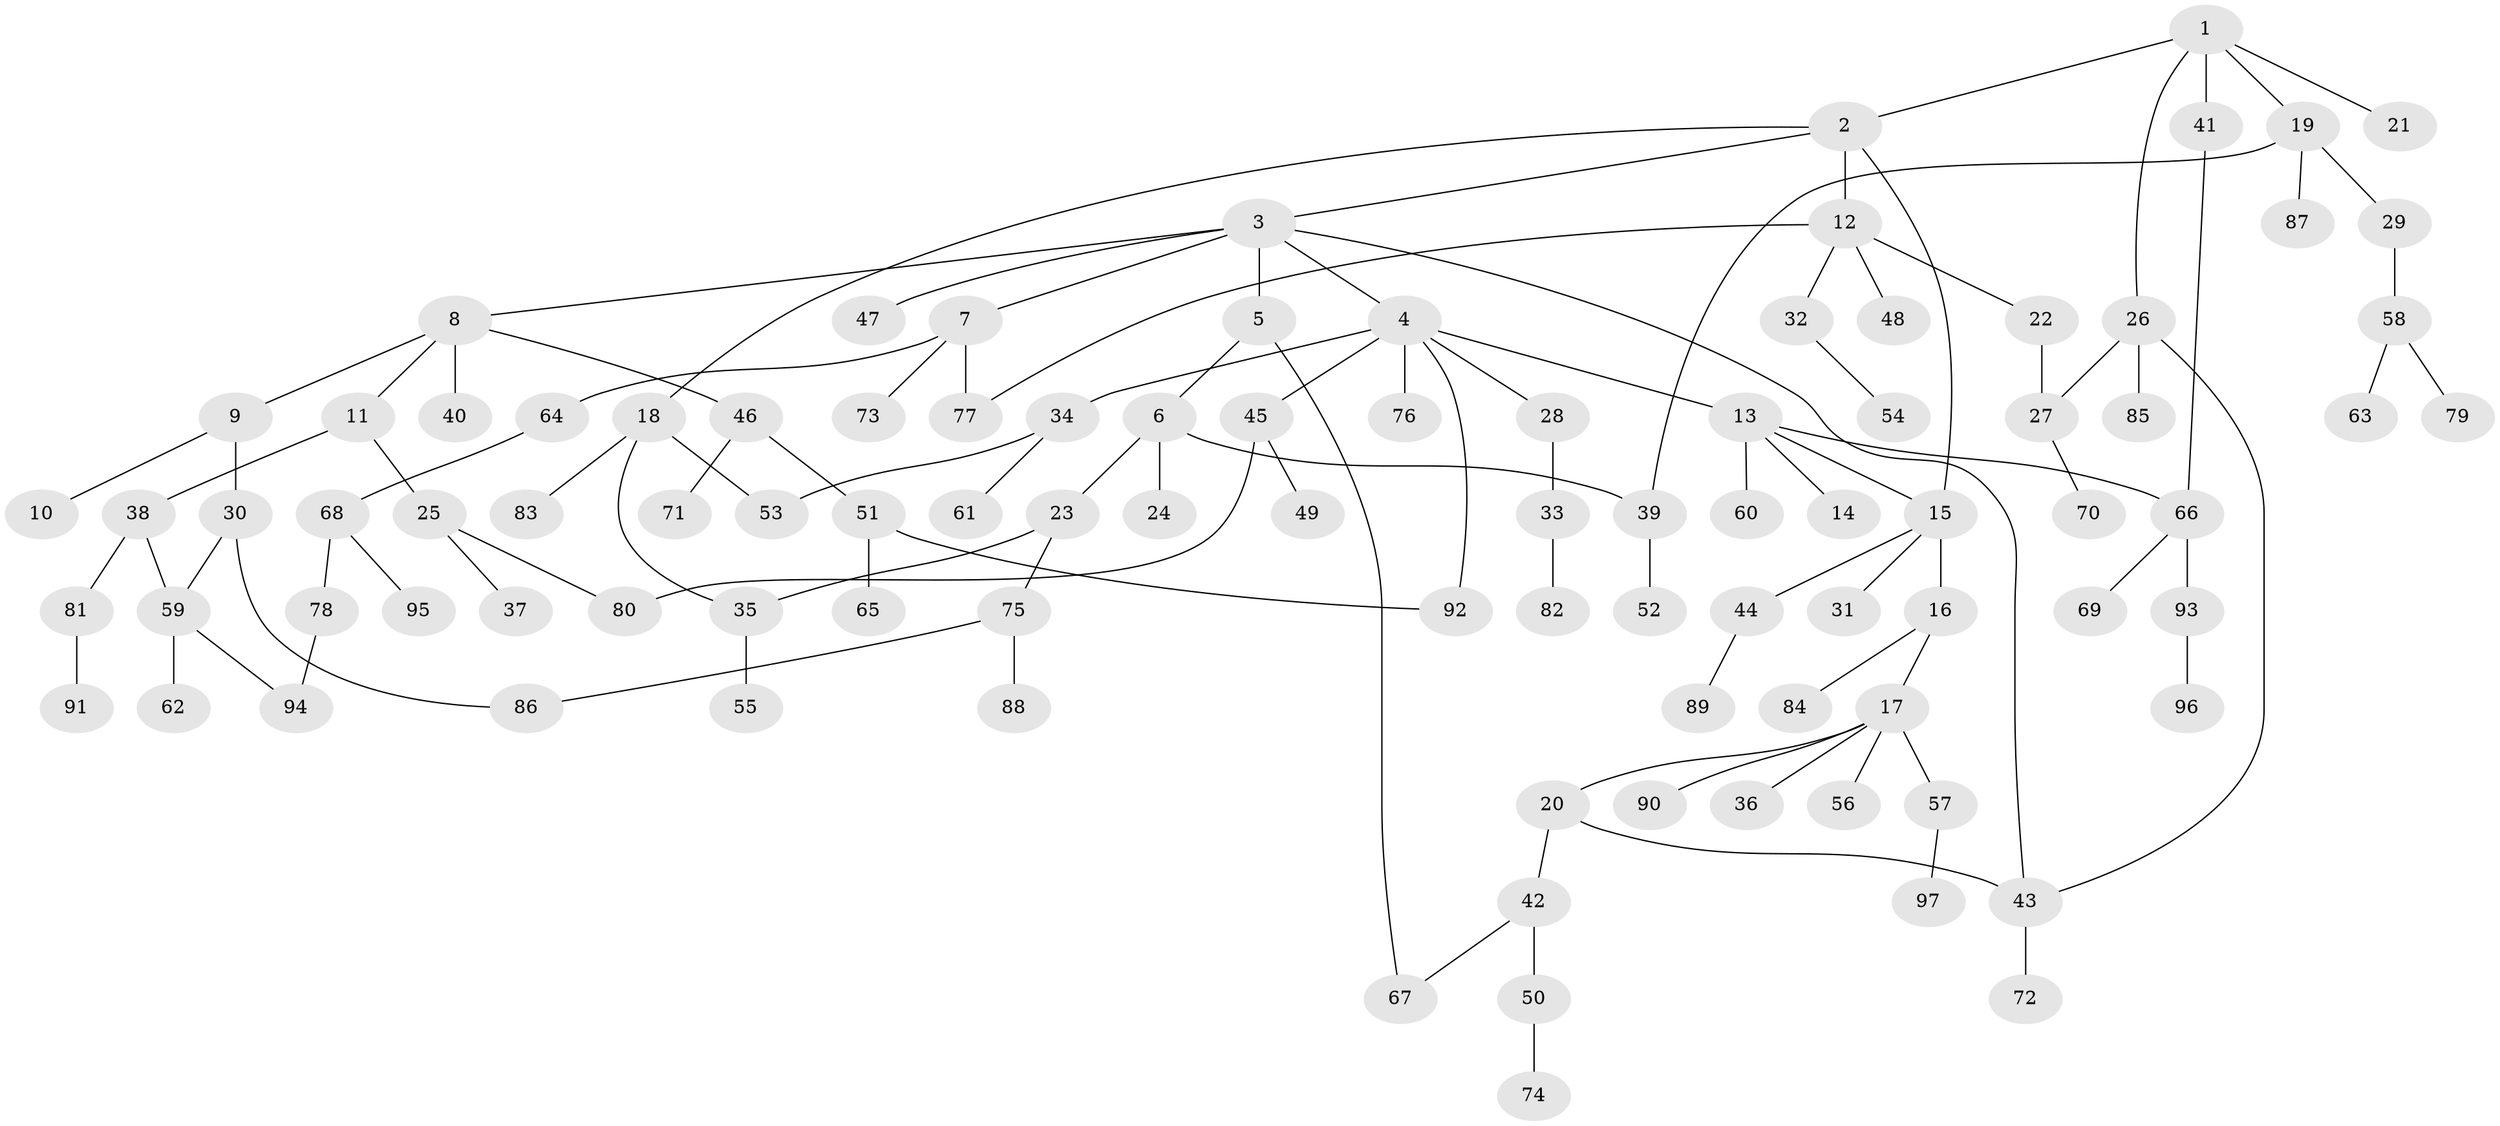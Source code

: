 // coarse degree distribution, {5: 0.029411764705882353, 4: 0.07352941176470588, 3: 0.27941176470588236, 2: 0.36764705882352944, 6: 0.029411764705882353, 1: 0.22058823529411764}
// Generated by graph-tools (version 1.1) at 2025/36/03/04/25 23:36:12]
// undirected, 97 vertices, 111 edges
graph export_dot {
  node [color=gray90,style=filled];
  1;
  2;
  3;
  4;
  5;
  6;
  7;
  8;
  9;
  10;
  11;
  12;
  13;
  14;
  15;
  16;
  17;
  18;
  19;
  20;
  21;
  22;
  23;
  24;
  25;
  26;
  27;
  28;
  29;
  30;
  31;
  32;
  33;
  34;
  35;
  36;
  37;
  38;
  39;
  40;
  41;
  42;
  43;
  44;
  45;
  46;
  47;
  48;
  49;
  50;
  51;
  52;
  53;
  54;
  55;
  56;
  57;
  58;
  59;
  60;
  61;
  62;
  63;
  64;
  65;
  66;
  67;
  68;
  69;
  70;
  71;
  72;
  73;
  74;
  75;
  76;
  77;
  78;
  79;
  80;
  81;
  82;
  83;
  84;
  85;
  86;
  87;
  88;
  89;
  90;
  91;
  92;
  93;
  94;
  95;
  96;
  97;
  1 -- 2;
  1 -- 19;
  1 -- 21;
  1 -- 26;
  1 -- 41;
  2 -- 3;
  2 -- 12;
  2 -- 18;
  2 -- 15;
  3 -- 4;
  3 -- 5;
  3 -- 7;
  3 -- 8;
  3 -- 47;
  3 -- 43;
  4 -- 13;
  4 -- 28;
  4 -- 34;
  4 -- 45;
  4 -- 76;
  4 -- 92;
  5 -- 6;
  5 -- 67;
  6 -- 23;
  6 -- 24;
  6 -- 39;
  7 -- 64;
  7 -- 73;
  7 -- 77;
  8 -- 9;
  8 -- 11;
  8 -- 40;
  8 -- 46;
  9 -- 10;
  9 -- 30;
  11 -- 25;
  11 -- 38;
  12 -- 22;
  12 -- 32;
  12 -- 48;
  12 -- 77;
  13 -- 14;
  13 -- 15;
  13 -- 60;
  13 -- 66;
  15 -- 16;
  15 -- 31;
  15 -- 44;
  16 -- 17;
  16 -- 84;
  17 -- 20;
  17 -- 36;
  17 -- 56;
  17 -- 57;
  17 -- 90;
  18 -- 35;
  18 -- 53;
  18 -- 83;
  19 -- 29;
  19 -- 87;
  19 -- 39;
  20 -- 42;
  20 -- 43;
  22 -- 27;
  23 -- 75;
  23 -- 35;
  25 -- 37;
  25 -- 80;
  26 -- 85;
  26 -- 43;
  26 -- 27;
  27 -- 70;
  28 -- 33;
  29 -- 58;
  30 -- 59;
  30 -- 86;
  32 -- 54;
  33 -- 82;
  34 -- 61;
  34 -- 53;
  35 -- 55;
  38 -- 81;
  38 -- 59;
  39 -- 52;
  41 -- 66;
  42 -- 50;
  42 -- 67;
  43 -- 72;
  44 -- 89;
  45 -- 49;
  45 -- 80;
  46 -- 51;
  46 -- 71;
  50 -- 74;
  51 -- 65;
  51 -- 92;
  57 -- 97;
  58 -- 63;
  58 -- 79;
  59 -- 62;
  59 -- 94;
  64 -- 68;
  66 -- 69;
  66 -- 93;
  68 -- 78;
  68 -- 95;
  75 -- 86;
  75 -- 88;
  78 -- 94;
  81 -- 91;
  93 -- 96;
}
